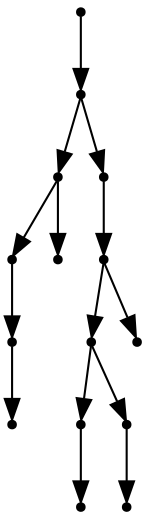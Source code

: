 digraph {
  14 [shape=point];
  13 [shape=point];
  4 [shape=point];
  2 [shape=point];
  1 [shape=point];
  0 [shape=point];
  3 [shape=point];
  12 [shape=point];
  11 [shape=point];
  9 [shape=point];
  6 [shape=point];
  5 [shape=point];
  8 [shape=point];
  7 [shape=point];
  10 [shape=point];
14 -> 13;
13 -> 4;
4 -> 2;
2 -> 1;
1 -> 0;
4 -> 3;
13 -> 12;
12 -> 11;
11 -> 9;
9 -> 6;
6 -> 5;
9 -> 8;
8 -> 7;
11 -> 10;
}
